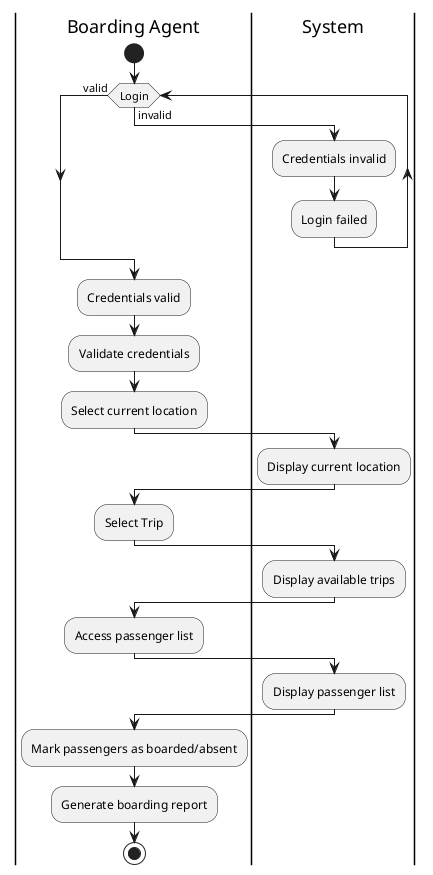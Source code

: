 @startuml
|Boarding Agent|
start

while(Login) is (invalid);
|System|
    :Credentials invalid;
    :Login failed;
endwhile (valid)

|Boarding Agent|
:Credentials valid;
:Validate credentials;

  |Boarding Agent|
  :Select current location;
  |System|
  :Display current location;
  |Boarding Agent|
  :Select Trip;
  |System|
  :Display available trips;
  |Boarding Agent|
  :Access passenger list;
  |System|
  :Display passenger list;
  |Boarding Agent|
  :Mark passengers as boarded/absent;
  :Generate boarding report;

stop
@enduml
